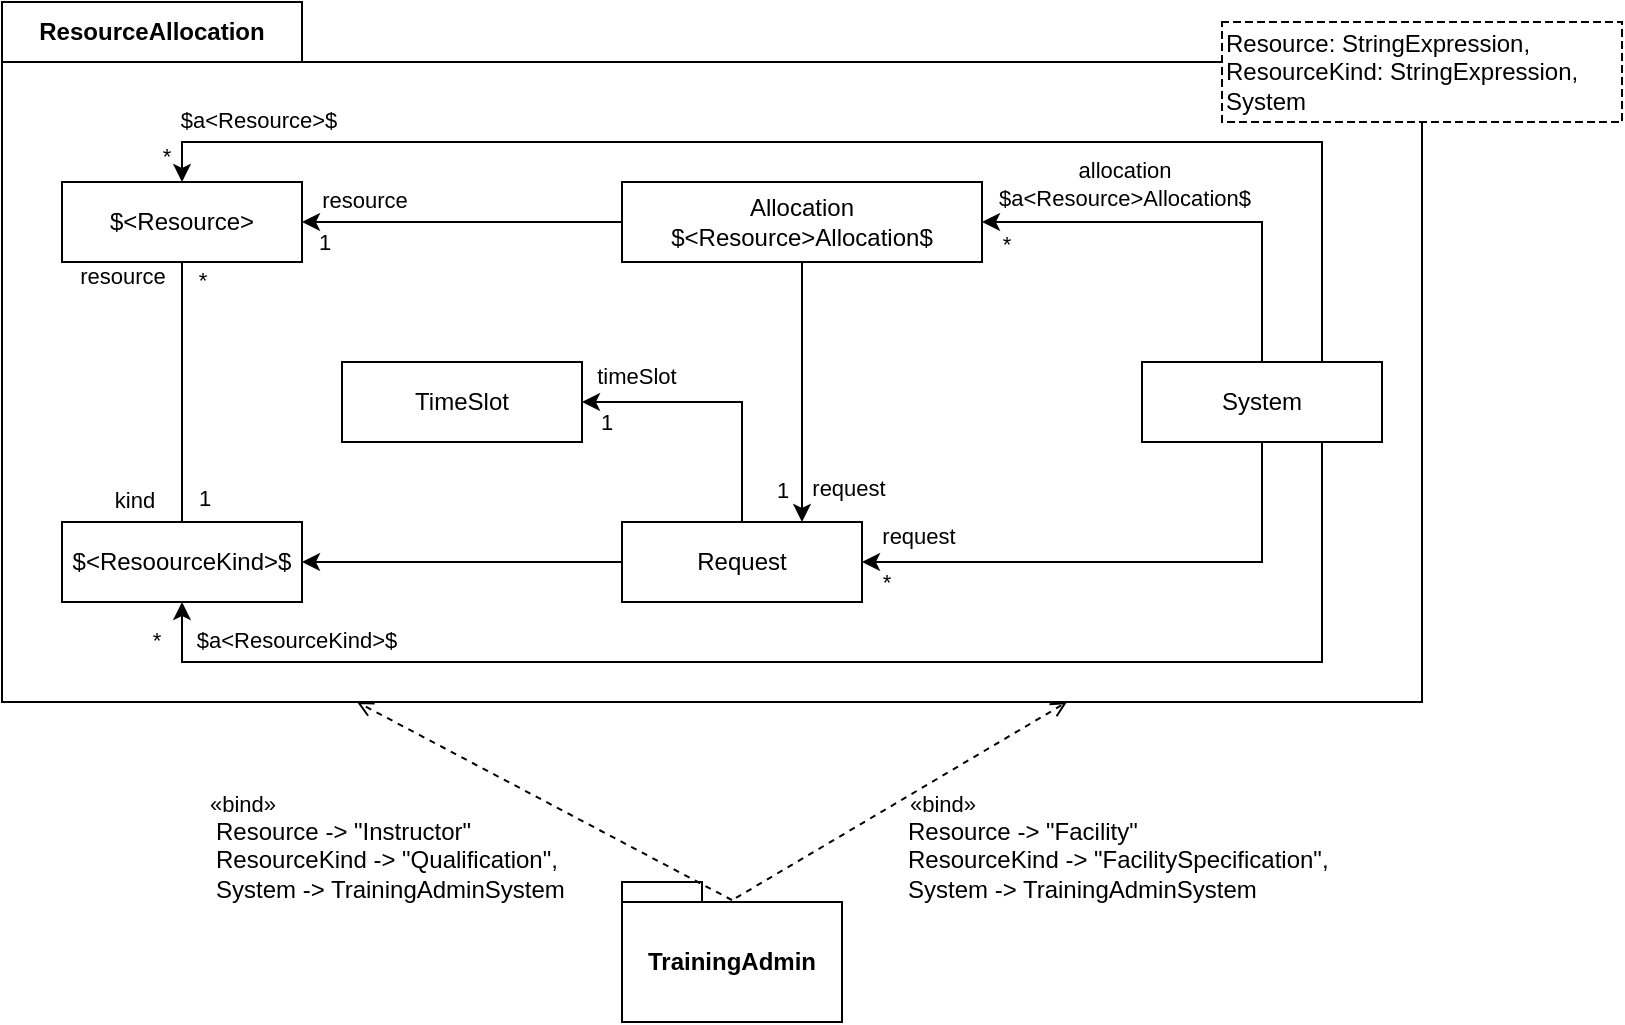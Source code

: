 <mxfile version="21.6.5" type="device">
  <diagram name="Page-1" id="at8uDB8IXHVJr2ERRcrJ">
    <mxGraphModel dx="880" dy="511" grid="1" gridSize="10" guides="1" tooltips="1" connect="1" arrows="1" fold="1" page="1" pageScale="1" pageWidth="1169" pageHeight="827" math="0" shadow="0">
      <root>
        <mxCell id="0" />
        <mxCell id="1" parent="0" />
        <mxCell id="7naRMV1mrl6FbYIXKbW3-3" value="ResourceAllocation" style="shape=folder;fontStyle=1;tabWidth=150;tabHeight=30;tabPosition=left;html=1;boundedLbl=1;labelInHeader=1;container=1;collapsible=0;whiteSpace=wrap;labelBackgroundColor=none;" vertex="1" parent="1">
          <mxGeometry x="10" y="150" width="710" height="350" as="geometry" />
        </mxCell>
        <mxCell id="7naRMV1mrl6FbYIXKbW3-4" value="" style="html=1;strokeColor=none;resizeWidth=1;resizeHeight=1;fillColor=none;part=1;connectable=0;allowArrows=0;deletable=0;whiteSpace=wrap;labelBackgroundColor=none;" vertex="1" parent="7naRMV1mrl6FbYIXKbW3-3">
          <mxGeometry width="710" height="245" relative="1" as="geometry">
            <mxPoint y="30" as="offset" />
          </mxGeometry>
        </mxCell>
        <mxCell id="7naRMV1mrl6FbYIXKbW3-20" style="edgeStyle=orthogonalEdgeStyle;rounded=0;orthogonalLoop=1;jettySize=auto;html=1;entryX=1;entryY=0.5;entryDx=0;entryDy=0;exitX=0.5;exitY=1;exitDx=0;exitDy=0;labelBackgroundColor=none;fontColor=default;" edge="1" parent="7naRMV1mrl6FbYIXKbW3-3" source="7naRMV1mrl6FbYIXKbW3-10" target="7naRMV1mrl6FbYIXKbW3-9">
          <mxGeometry relative="1" as="geometry" />
        </mxCell>
        <mxCell id="7naRMV1mrl6FbYIXKbW3-36" value="*" style="edgeLabel;html=1;align=center;verticalAlign=middle;resizable=0;points=[];labelBackgroundColor=none;" vertex="1" connectable="0" parent="7naRMV1mrl6FbYIXKbW3-20">
          <mxGeometry x="0.33" y="3" relative="1" as="geometry">
            <mxPoint x="-75" y="7" as="offset" />
          </mxGeometry>
        </mxCell>
        <mxCell id="7naRMV1mrl6FbYIXKbW3-21" style="edgeStyle=orthogonalEdgeStyle;rounded=0;orthogonalLoop=1;jettySize=auto;html=1;entryX=1;entryY=0.5;entryDx=0;entryDy=0;exitX=0.5;exitY=0;exitDx=0;exitDy=0;labelBackgroundColor=none;fontColor=default;" edge="1" parent="7naRMV1mrl6FbYIXKbW3-3" source="7naRMV1mrl6FbYIXKbW3-10" target="7naRMV1mrl6FbYIXKbW3-11">
          <mxGeometry relative="1" as="geometry" />
        </mxCell>
        <mxCell id="7naRMV1mrl6FbYIXKbW3-37" value="allocation&lt;br&gt;$a&amp;lt;Resource&amp;gt;Allocation$" style="edgeLabel;html=1;align=center;verticalAlign=middle;resizable=0;points=[];labelBackgroundColor=none;" vertex="1" connectable="0" parent="7naRMV1mrl6FbYIXKbW3-21">
          <mxGeometry x="0.387" y="-1" relative="1" as="geometry">
            <mxPoint x="6" y="-18" as="offset" />
          </mxGeometry>
        </mxCell>
        <mxCell id="7naRMV1mrl6FbYIXKbW3-38" value="*" style="edgeLabel;html=1;align=center;verticalAlign=middle;resizable=0;points=[];labelBackgroundColor=none;" vertex="1" connectable="0" parent="7naRMV1mrl6FbYIXKbW3-21">
          <mxGeometry x="0.453" relative="1" as="geometry">
            <mxPoint x="-46" y="11" as="offset" />
          </mxGeometry>
        </mxCell>
        <mxCell id="7naRMV1mrl6FbYIXKbW3-23" style="edgeStyle=orthogonalEdgeStyle;rounded=0;orthogonalLoop=1;jettySize=auto;html=1;exitX=0.75;exitY=0;exitDx=0;exitDy=0;entryX=0.5;entryY=0;entryDx=0;entryDy=0;labelBackgroundColor=none;fontColor=default;" edge="1" parent="7naRMV1mrl6FbYIXKbW3-3" source="7naRMV1mrl6FbYIXKbW3-10" target="7naRMV1mrl6FbYIXKbW3-7">
          <mxGeometry relative="1" as="geometry">
            <Array as="points">
              <mxPoint x="660" y="70" />
              <mxPoint x="90" y="70" />
            </Array>
          </mxGeometry>
        </mxCell>
        <mxCell id="7naRMV1mrl6FbYIXKbW3-39" value="$a&amp;lt;Resource&amp;gt;$" style="edgeLabel;html=1;align=center;verticalAlign=middle;resizable=0;points=[];labelBackgroundColor=none;" vertex="1" connectable="0" parent="7naRMV1mrl6FbYIXKbW3-23">
          <mxGeometry x="0.849" y="1" relative="1" as="geometry">
            <mxPoint x="5" y="-12" as="offset" />
          </mxGeometry>
        </mxCell>
        <mxCell id="7naRMV1mrl6FbYIXKbW3-40" value="*" style="edgeLabel;html=1;align=center;verticalAlign=middle;resizable=0;points=[];labelBackgroundColor=none;" vertex="1" connectable="0" parent="7naRMV1mrl6FbYIXKbW3-23">
          <mxGeometry x="0.954" y="2" relative="1" as="geometry">
            <mxPoint x="-10" y="3" as="offset" />
          </mxGeometry>
        </mxCell>
        <mxCell id="7naRMV1mrl6FbYIXKbW3-41" value="$a&amp;lt;ResourceKind&amp;gt;$" style="edgeLabel;html=1;align=center;verticalAlign=middle;resizable=0;points=[];labelBackgroundColor=none;" vertex="1" connectable="0" parent="7naRMV1mrl6FbYIXKbW3-23">
          <mxGeometry x="0.849" y="1" relative="1" as="geometry">
            <mxPoint x="24" y="248" as="offset" />
          </mxGeometry>
        </mxCell>
        <mxCell id="7naRMV1mrl6FbYIXKbW3-24" style="edgeStyle=orthogonalEdgeStyle;rounded=0;orthogonalLoop=1;jettySize=auto;html=1;exitX=0.75;exitY=1;exitDx=0;exitDy=0;entryX=0.5;entryY=1;entryDx=0;entryDy=0;labelBackgroundColor=none;fontColor=default;" edge="1" parent="7naRMV1mrl6FbYIXKbW3-3" source="7naRMV1mrl6FbYIXKbW3-10" target="7naRMV1mrl6FbYIXKbW3-6">
          <mxGeometry relative="1" as="geometry">
            <Array as="points">
              <mxPoint x="660" y="330" />
              <mxPoint x="90" y="330" />
            </Array>
          </mxGeometry>
        </mxCell>
        <mxCell id="7naRMV1mrl6FbYIXKbW3-42" value="*" style="edgeLabel;html=1;align=center;verticalAlign=middle;resizable=0;points=[];labelBackgroundColor=none;" vertex="1" connectable="0" parent="7naRMV1mrl6FbYIXKbW3-24">
          <mxGeometry x="0.944" y="1" relative="1" as="geometry">
            <mxPoint x="-12" y="-1" as="offset" />
          </mxGeometry>
        </mxCell>
        <mxCell id="7naRMV1mrl6FbYIXKbW3-10" value="System" style="fontStyle=0;html=1;whiteSpace=wrap;labelBackgroundColor=none;" vertex="1" parent="7naRMV1mrl6FbYIXKbW3-3">
          <mxGeometry x="570" y="180" width="120" height="40" as="geometry" />
        </mxCell>
        <mxCell id="7naRMV1mrl6FbYIXKbW3-18" style="edgeStyle=orthogonalEdgeStyle;rounded=0;orthogonalLoop=1;jettySize=auto;html=1;exitX=0;exitY=0.5;exitDx=0;exitDy=0;labelBackgroundColor=none;fontColor=default;" edge="1" parent="7naRMV1mrl6FbYIXKbW3-3" source="7naRMV1mrl6FbYIXKbW3-9" target="7naRMV1mrl6FbYIXKbW3-6">
          <mxGeometry relative="1" as="geometry" />
        </mxCell>
        <mxCell id="7naRMV1mrl6FbYIXKbW3-19" style="edgeStyle=orthogonalEdgeStyle;rounded=0;orthogonalLoop=1;jettySize=auto;html=1;exitX=0.5;exitY=0;exitDx=0;exitDy=0;entryX=1;entryY=0.5;entryDx=0;entryDy=0;labelBackgroundColor=none;fontColor=default;" edge="1" parent="7naRMV1mrl6FbYIXKbW3-3" source="7naRMV1mrl6FbYIXKbW3-9" target="7naRMV1mrl6FbYIXKbW3-8">
          <mxGeometry relative="1" as="geometry">
            <Array as="points">
              <mxPoint x="370" y="200" />
            </Array>
          </mxGeometry>
        </mxCell>
        <mxCell id="7naRMV1mrl6FbYIXKbW3-31" value="timeSlot" style="edgeLabel;html=1;align=center;verticalAlign=middle;resizable=0;points=[];labelBackgroundColor=none;" vertex="1" connectable="0" parent="7naRMV1mrl6FbYIXKbW3-19">
          <mxGeometry x="0.6" relative="1" as="geometry">
            <mxPoint x="-1" y="-13" as="offset" />
          </mxGeometry>
        </mxCell>
        <mxCell id="7naRMV1mrl6FbYIXKbW3-32" value="1" style="edgeLabel;html=1;align=center;verticalAlign=middle;resizable=0;points=[];labelBackgroundColor=none;" vertex="1" connectable="0" parent="7naRMV1mrl6FbYIXKbW3-19">
          <mxGeometry x="0.514" y="-1" relative="1" as="geometry">
            <mxPoint x="-22" y="11" as="offset" />
          </mxGeometry>
        </mxCell>
        <mxCell id="7naRMV1mrl6FbYIXKbW3-9" value="Request" style="fontStyle=0;html=1;whiteSpace=wrap;labelBackgroundColor=none;" vertex="1" parent="7naRMV1mrl6FbYIXKbW3-3">
          <mxGeometry x="310" y="260" width="120" height="40" as="geometry" />
        </mxCell>
        <mxCell id="7naRMV1mrl6FbYIXKbW3-8" value="TimeSlot" style="fontStyle=0;html=1;whiteSpace=wrap;labelBackgroundColor=none;" vertex="1" parent="7naRMV1mrl6FbYIXKbW3-3">
          <mxGeometry x="170" y="180" width="120" height="40" as="geometry" />
        </mxCell>
        <mxCell id="7naRMV1mrl6FbYIXKbW3-7" value="$&amp;lt;Resource&amp;gt;" style="fontStyle=0;html=1;whiteSpace=wrap;labelBackgroundColor=none;" vertex="1" parent="7naRMV1mrl6FbYIXKbW3-3">
          <mxGeometry x="30" y="90" width="120" height="40" as="geometry" />
        </mxCell>
        <mxCell id="7naRMV1mrl6FbYIXKbW3-12" style="edgeStyle=orthogonalEdgeStyle;rounded=0;orthogonalLoop=1;jettySize=auto;html=1;exitX=0;exitY=0.5;exitDx=0;exitDy=0;entryX=1;entryY=0.5;entryDx=0;entryDy=0;labelBackgroundColor=none;fontColor=default;" edge="1" parent="7naRMV1mrl6FbYIXKbW3-3" source="7naRMV1mrl6FbYIXKbW3-11" target="7naRMV1mrl6FbYIXKbW3-7">
          <mxGeometry relative="1" as="geometry" />
        </mxCell>
        <mxCell id="7naRMV1mrl6FbYIXKbW3-29" value="resource" style="edgeLabel;html=1;align=center;verticalAlign=middle;resizable=0;points=[];labelBackgroundColor=none;" vertex="1" connectable="0" parent="7naRMV1mrl6FbYIXKbW3-12">
          <mxGeometry x="0.512" y="-1" relative="1" as="geometry">
            <mxPoint x="-8" y="-10" as="offset" />
          </mxGeometry>
        </mxCell>
        <mxCell id="7naRMV1mrl6FbYIXKbW3-30" value="1" style="edgeLabel;html=1;align=center;verticalAlign=middle;resizable=0;points=[];labelBackgroundColor=none;" vertex="1" connectable="0" parent="7naRMV1mrl6FbYIXKbW3-12">
          <mxGeometry x="-0.013" y="1" relative="1" as="geometry">
            <mxPoint x="-70" y="9" as="offset" />
          </mxGeometry>
        </mxCell>
        <mxCell id="7naRMV1mrl6FbYIXKbW3-22" style="edgeStyle=orthogonalEdgeStyle;rounded=0;orthogonalLoop=1;jettySize=auto;html=1;entryX=0.75;entryY=0;entryDx=0;entryDy=0;labelBackgroundColor=none;fontColor=default;" edge="1" parent="7naRMV1mrl6FbYIXKbW3-3" source="7naRMV1mrl6FbYIXKbW3-11" target="7naRMV1mrl6FbYIXKbW3-9">
          <mxGeometry relative="1" as="geometry" />
        </mxCell>
        <mxCell id="7naRMV1mrl6FbYIXKbW3-33" value="request&lt;br&gt;" style="edgeLabel;html=1;align=center;verticalAlign=middle;resizable=0;points=[];labelBackgroundColor=none;" vertex="1" connectable="0" parent="7naRMV1mrl6FbYIXKbW3-22">
          <mxGeometry x="0.523" y="1" relative="1" as="geometry">
            <mxPoint x="22" y="14" as="offset" />
          </mxGeometry>
        </mxCell>
        <mxCell id="7naRMV1mrl6FbYIXKbW3-34" value="1" style="edgeLabel;html=1;align=center;verticalAlign=middle;resizable=0;points=[];labelBackgroundColor=none;" vertex="1" connectable="0" parent="7naRMV1mrl6FbYIXKbW3-22">
          <mxGeometry x="0.462" y="1" relative="1" as="geometry">
            <mxPoint x="-11" y="19" as="offset" />
          </mxGeometry>
        </mxCell>
        <mxCell id="7naRMV1mrl6FbYIXKbW3-35" value="request&lt;br&gt;" style="edgeLabel;html=1;align=center;verticalAlign=middle;resizable=0;points=[];labelBackgroundColor=none;" vertex="1" connectable="0" parent="7naRMV1mrl6FbYIXKbW3-22">
          <mxGeometry x="0.523" y="1" relative="1" as="geometry">
            <mxPoint x="57" y="38" as="offset" />
          </mxGeometry>
        </mxCell>
        <mxCell id="7naRMV1mrl6FbYIXKbW3-11" value="Allocation&lt;br&gt;$&amp;lt;Resource&amp;gt;Allocation$" style="fontStyle=0;html=1;whiteSpace=wrap;labelBackgroundColor=none;" vertex="1" parent="7naRMV1mrl6FbYIXKbW3-3">
          <mxGeometry x="310" y="90" width="180" height="40" as="geometry" />
        </mxCell>
        <mxCell id="7naRMV1mrl6FbYIXKbW3-13" style="edgeStyle=orthogonalEdgeStyle;rounded=0;orthogonalLoop=1;jettySize=auto;html=1;entryX=0.5;entryY=1;entryDx=0;entryDy=0;endArrow=none;endFill=0;labelBackgroundColor=none;fontColor=default;" edge="1" parent="7naRMV1mrl6FbYIXKbW3-3" source="7naRMV1mrl6FbYIXKbW3-6" target="7naRMV1mrl6FbYIXKbW3-7">
          <mxGeometry relative="1" as="geometry" />
        </mxCell>
        <mxCell id="7naRMV1mrl6FbYIXKbW3-25" value="resource" style="edgeLabel;html=1;align=center;verticalAlign=middle;resizable=0;points=[];labelBackgroundColor=none;" vertex="1" connectable="0" parent="7naRMV1mrl6FbYIXKbW3-13">
          <mxGeometry x="0.6" y="2" relative="1" as="geometry">
            <mxPoint x="-28" y="-19" as="offset" />
          </mxGeometry>
        </mxCell>
        <mxCell id="7naRMV1mrl6FbYIXKbW3-26" value="kind" style="edgeLabel;html=1;align=center;verticalAlign=middle;resizable=0;points=[];labelBackgroundColor=none;" vertex="1" connectable="0" parent="7naRMV1mrl6FbYIXKbW3-13">
          <mxGeometry x="-0.739" y="1" relative="1" as="geometry">
            <mxPoint x="-23" y="6" as="offset" />
          </mxGeometry>
        </mxCell>
        <mxCell id="7naRMV1mrl6FbYIXKbW3-27" value="1" style="edgeLabel;html=1;align=center;verticalAlign=middle;resizable=0;points=[];labelBackgroundColor=none;" vertex="1" connectable="0" parent="7naRMV1mrl6FbYIXKbW3-13">
          <mxGeometry x="-0.754" y="-1" relative="1" as="geometry">
            <mxPoint x="10" y="4" as="offset" />
          </mxGeometry>
        </mxCell>
        <mxCell id="7naRMV1mrl6FbYIXKbW3-28" value="*" style="edgeLabel;html=1;align=center;verticalAlign=middle;resizable=0;points=[];labelBackgroundColor=none;" vertex="1" connectable="0" parent="7naRMV1mrl6FbYIXKbW3-13">
          <mxGeometry x="0.723" y="2" relative="1" as="geometry">
            <mxPoint x="12" y="-9" as="offset" />
          </mxGeometry>
        </mxCell>
        <mxCell id="7naRMV1mrl6FbYIXKbW3-6" value="$&amp;lt;ResoourceKind&amp;gt;$" style="fontStyle=0;html=1;whiteSpace=wrap;labelBackgroundColor=none;" vertex="1" parent="7naRMV1mrl6FbYIXKbW3-3">
          <mxGeometry x="30" y="260" width="120" height="40" as="geometry" />
        </mxCell>
        <mxCell id="7naRMV1mrl6FbYIXKbW3-5" value="Resource: StringExpression,&lt;br&gt;ResourceKind: StringExpression,&lt;br&gt;System" style="shape=partialRectangle;html=1;top=1;align=left;dashed=1;labelBackgroundColor=none;" vertex="1" parent="7naRMV1mrl6FbYIXKbW3-3">
          <mxGeometry x="610" y="10" width="200" height="50" as="geometry" />
        </mxCell>
        <mxCell id="7naRMV1mrl6FbYIXKbW3-43" value="TrainingAdmin" style="shape=folder;fontStyle=1;tabWidth=40;tabHeight=10;tabPosition=left;html=1;boundedLbl=1;whiteSpace=wrap;labelBackgroundColor=none;" vertex="1" parent="1">
          <mxGeometry x="320" y="590" width="110" height="70" as="geometry" />
        </mxCell>
        <mxCell id="7naRMV1mrl6FbYIXKbW3-44" value="«bind»" style="endArrow=open;html=1;rounded=0;align=center;verticalAlign=bottom;dashed=1;endFill=0;labelBackgroundColor=none;exitX=0.5;exitY=0.129;exitDx=0;exitDy=0;exitPerimeter=0;entryX=0.25;entryY=1;entryDx=0;entryDy=0;entryPerimeter=0;fontColor=default;" edge="1" parent="1" source="7naRMV1mrl6FbYIXKbW3-43" target="7naRMV1mrl6FbYIXKbW3-3">
          <mxGeometry x="1" y="83" relative="1" as="geometry">
            <mxPoint x="350" y="540" as="sourcePoint" />
            <mxPoint x="510" y="540" as="targetPoint" />
            <mxPoint x="-19" y="-13" as="offset" />
          </mxGeometry>
        </mxCell>
        <mxCell id="7naRMV1mrl6FbYIXKbW3-45" value="Resource -&amp;gt; &quot;Instructor&quot;&lt;br&gt;ResourceKind -&amp;gt; &quot;Qualification&quot;,&lt;br&gt;System -&amp;gt; TrainingAdminSystem" style="resizable=0;html=1;align=left;verticalAlign=top;labelBackgroundColor=none;" connectable="0" vertex="1" parent="7naRMV1mrl6FbYIXKbW3-44">
          <mxGeometry relative="1" as="geometry">
            <mxPoint x="-166" y="1" as="offset" />
          </mxGeometry>
        </mxCell>
        <mxCell id="7naRMV1mrl6FbYIXKbW3-46" value="«bind»" style="endArrow=open;html=1;rounded=0;align=center;verticalAlign=bottom;dashed=1;endFill=0;labelBackgroundColor=none;exitX=0.518;exitY=0.114;exitDx=0;exitDy=0;exitPerimeter=0;entryX=0.75;entryY=1;entryDx=0;entryDy=0;entryPerimeter=0;fontColor=default;" edge="1" parent="1" source="7naRMV1mrl6FbYIXKbW3-43" target="7naRMV1mrl6FbYIXKbW3-3">
          <mxGeometry x="0.123" y="-20" relative="1" as="geometry">
            <mxPoint x="680" y="620" as="sourcePoint" />
            <mxPoint x="548" y="510" as="targetPoint" />
            <mxPoint as="offset" />
          </mxGeometry>
        </mxCell>
        <mxCell id="7naRMV1mrl6FbYIXKbW3-47" value="Resource -&amp;gt; &quot;Facility&quot;&lt;br&gt;ResourceKind -&amp;gt; &quot;FacilitySpecification&quot;,&lt;br&gt;System -&amp;gt; TrainingAdminSystem" style="resizable=0;html=1;align=left;verticalAlign=top;labelBackgroundColor=none;" connectable="0" vertex="1" parent="7naRMV1mrl6FbYIXKbW3-46">
          <mxGeometry relative="1" as="geometry">
            <mxPoint x="1" y="2" as="offset" />
          </mxGeometry>
        </mxCell>
      </root>
    </mxGraphModel>
  </diagram>
</mxfile>
